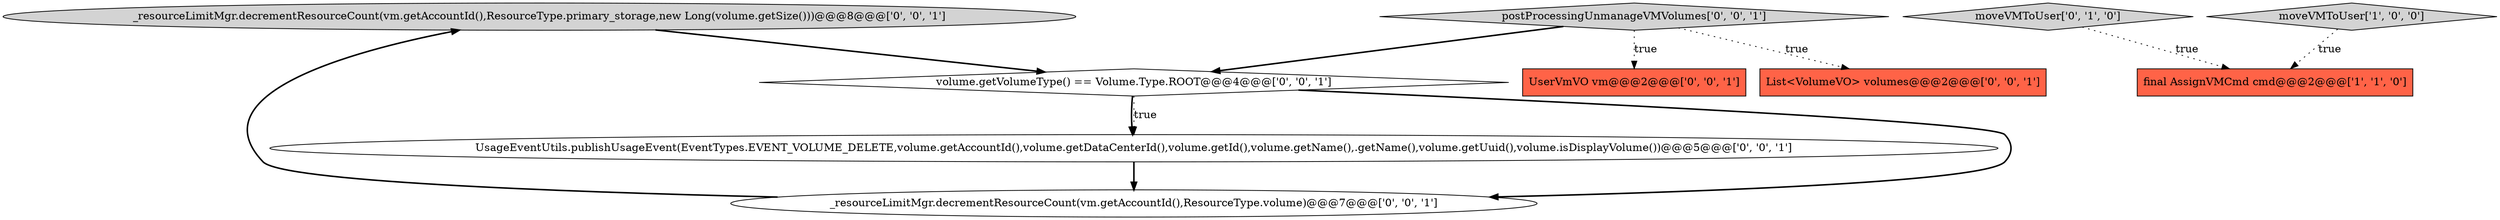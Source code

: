 digraph {
6 [style = filled, label = "_resourceLimitMgr.decrementResourceCount(vm.getAccountId(),ResourceType.primary_storage,new Long(volume.getSize()))@@@8@@@['0', '0', '1']", fillcolor = lightgray, shape = ellipse image = "AAA0AAABBB3BBB"];
0 [style = filled, label = "final AssignVMCmd cmd@@@2@@@['1', '1', '0']", fillcolor = tomato, shape = box image = "AAA0AAABBB1BBB"];
5 [style = filled, label = "postProcessingUnmanageVMVolumes['0', '0', '1']", fillcolor = lightgray, shape = diamond image = "AAA0AAABBB3BBB"];
9 [style = filled, label = "_resourceLimitMgr.decrementResourceCount(vm.getAccountId(),ResourceType.volume)@@@7@@@['0', '0', '1']", fillcolor = white, shape = ellipse image = "AAA0AAABBB3BBB"];
2 [style = filled, label = "moveVMToUser['0', '1', '0']", fillcolor = lightgray, shape = diamond image = "AAA0AAABBB2BBB"];
8 [style = filled, label = "UsageEventUtils.publishUsageEvent(EventTypes.EVENT_VOLUME_DELETE,volume.getAccountId(),volume.getDataCenterId(),volume.getId(),volume.getName(),.getName(),volume.getUuid(),volume.isDisplayVolume())@@@5@@@['0', '0', '1']", fillcolor = white, shape = ellipse image = "AAA0AAABBB3BBB"];
4 [style = filled, label = "volume.getVolumeType() == Volume.Type.ROOT@@@4@@@['0', '0', '1']", fillcolor = white, shape = diamond image = "AAA0AAABBB3BBB"];
1 [style = filled, label = "moveVMToUser['1', '0', '0']", fillcolor = lightgray, shape = diamond image = "AAA0AAABBB1BBB"];
3 [style = filled, label = "UserVmVO vm@@@2@@@['0', '0', '1']", fillcolor = tomato, shape = box image = "AAA0AAABBB3BBB"];
7 [style = filled, label = "List<VolumeVO> volumes@@@2@@@['0', '0', '1']", fillcolor = tomato, shape = box image = "AAA0AAABBB3BBB"];
2->0 [style = dotted, label="true"];
9->6 [style = bold, label=""];
4->8 [style = bold, label=""];
5->7 [style = dotted, label="true"];
8->9 [style = bold, label=""];
6->4 [style = bold, label=""];
4->9 [style = bold, label=""];
1->0 [style = dotted, label="true"];
5->4 [style = bold, label=""];
4->8 [style = dotted, label="true"];
5->3 [style = dotted, label="true"];
}
